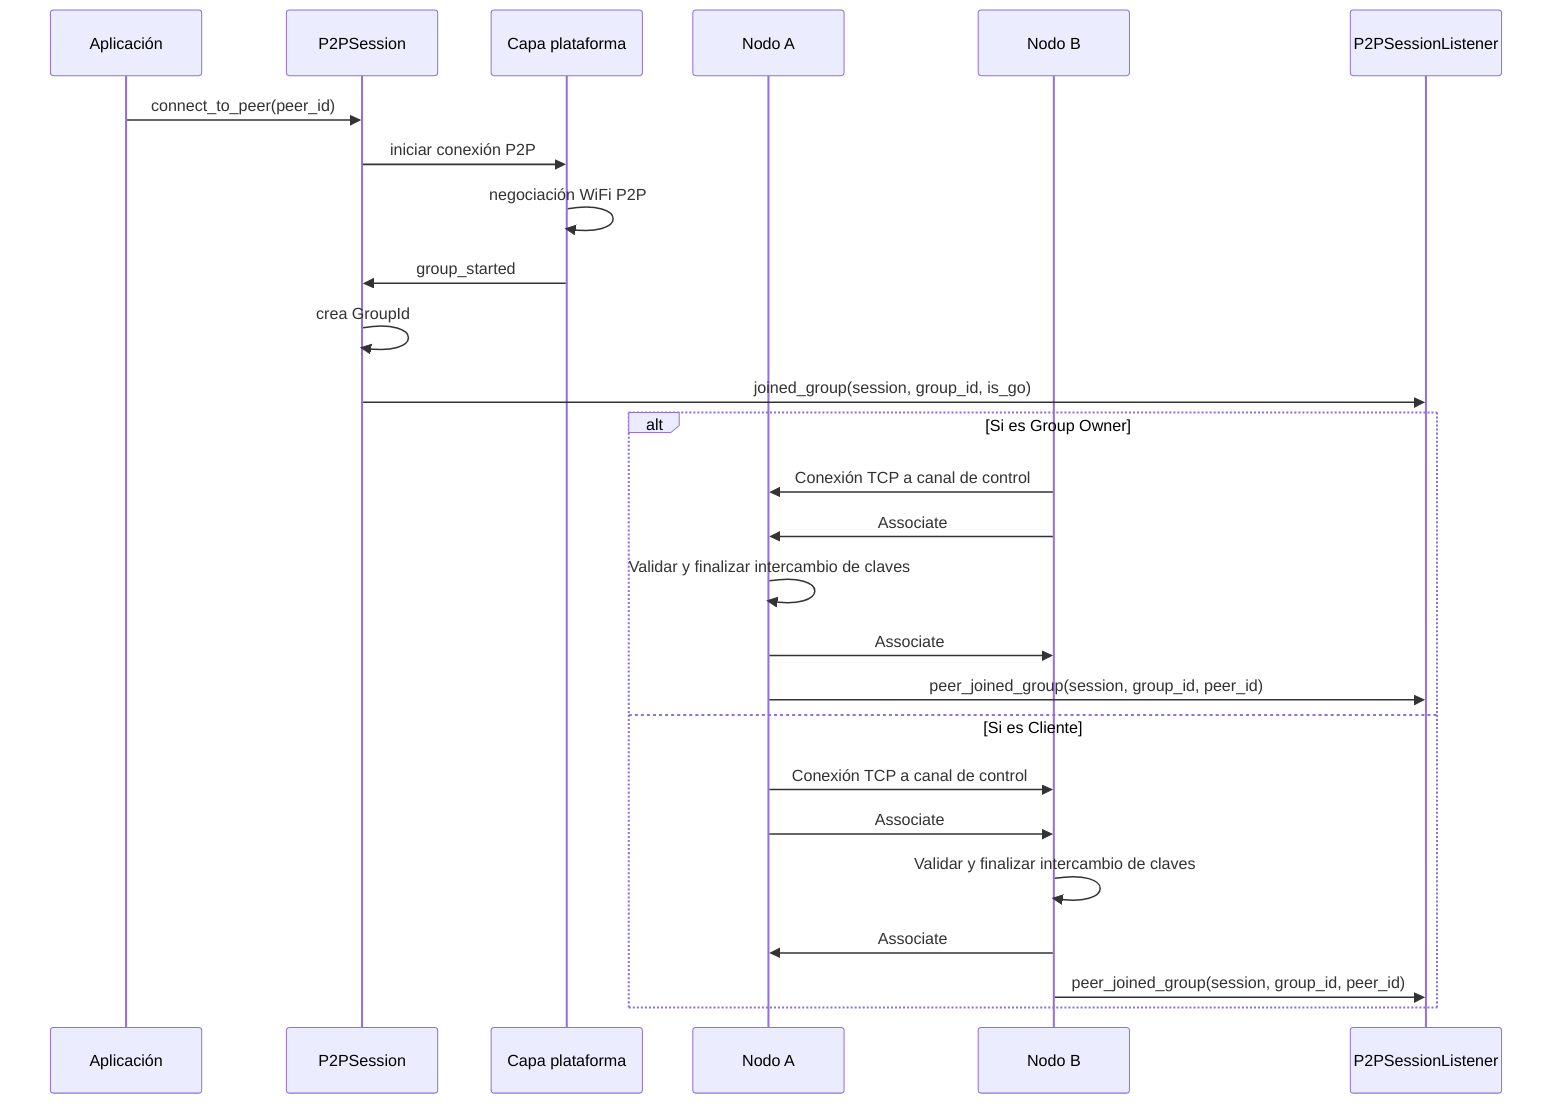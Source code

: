 %% Connection Establishment Sequence
%% Co-authored-by: claude
sequenceDiagram
    participant App as Aplicación
    participant Session as P2PSession
    participant Platform as Capa plataforma
    participant PeerA as Nodo A
    participant PeerB as Nodo B
    participant Listener as P2PSessionListener

    App->>Session: connect_to_peer(peer_id)
    Session->>Platform: iniciar conexión P2P
    Platform->>Platform: negociación WiFi P2P
    Platform->>Session: group_started
    Session->>Session: crea GroupId
    Session->>Listener: joined_group(session, group_id, is_go)

    alt Si es Group Owner
        PeerB->>PeerA: Conexión TCP a canal de control
        PeerB->>PeerA: Associate
        PeerA->>PeerA: Validar y finalizar intercambio de claves
        PeerA->>PeerB: Associate
        PeerA->>Listener: peer_joined_group(session, group_id, peer_id)
    else Si es Cliente
        PeerA->>PeerB: Conexión TCP a canal de control
        PeerA->>PeerB: Associate
        PeerB->>PeerB: Validar y finalizar intercambio de claves
        PeerB->>PeerA: Associate
        PeerB->>Listener: peer_joined_group(session, group_id, peer_id)
    end